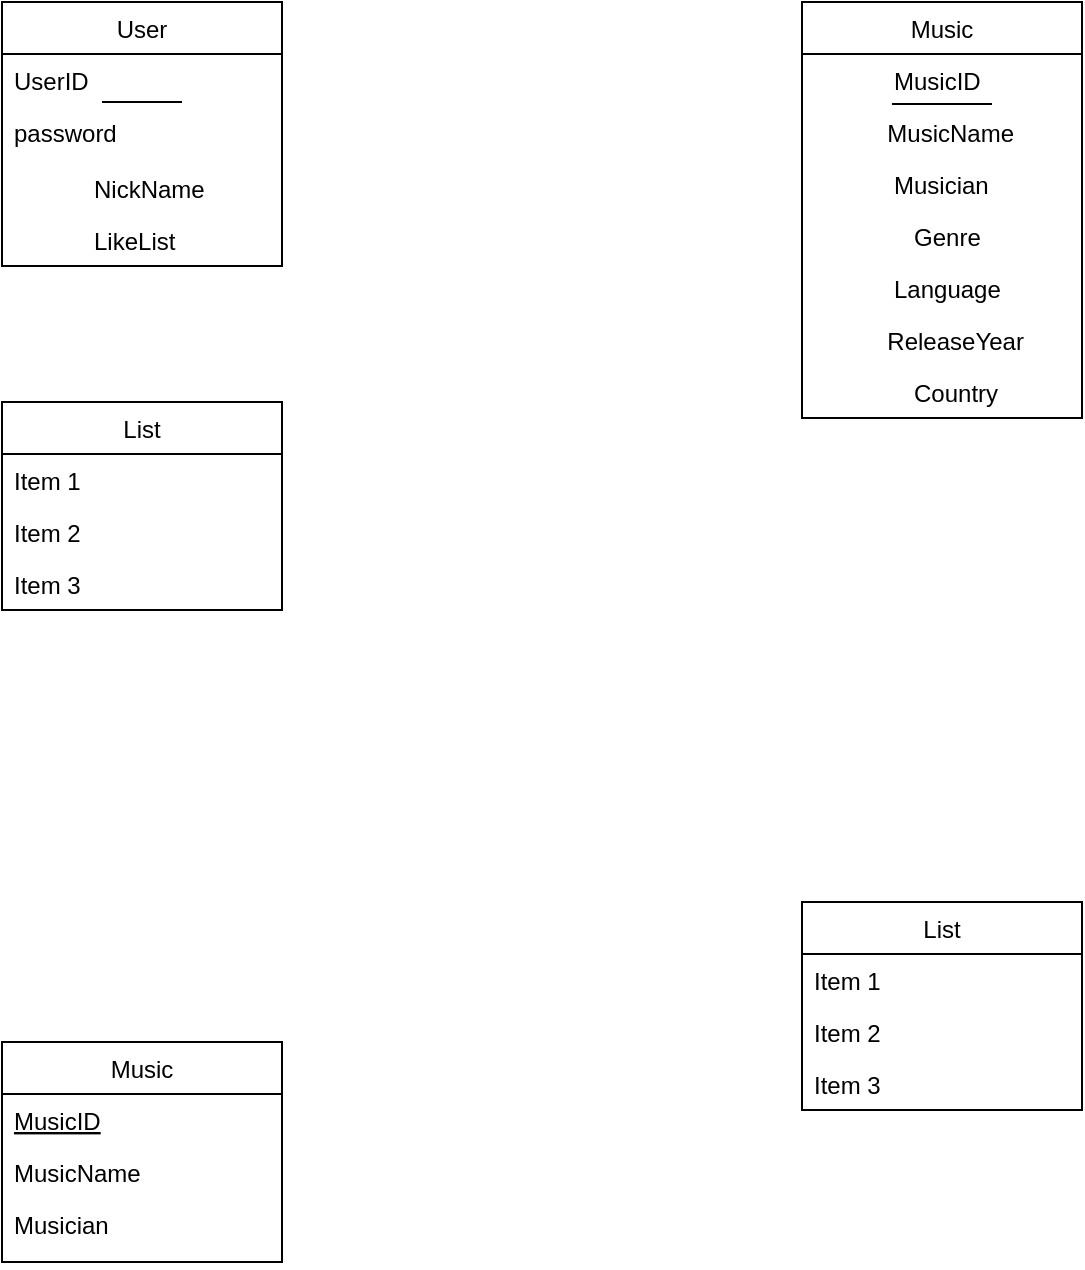 <mxfile version="15.2.9" type="github">
  <diagram id="eq7mqiS46OCzrNljJGgb" name="Page-1">
    <mxGraphModel dx="1662" dy="762" grid="1" gridSize="10" guides="1" tooltips="1" connect="1" arrows="1" fold="1" page="1" pageScale="1" pageWidth="850" pageHeight="1100" math="0" shadow="0">
      <root>
        <mxCell id="0" />
        <mxCell id="1" parent="0" />
        <mxCell id="SePkQEh6B19bKaeanHan-3" value="User" style="swimlane;fontStyle=0;childLayout=stackLayout;horizontal=1;startSize=26;horizontalStack=0;resizeParent=1;resizeParentMax=0;resizeLast=0;collapsible=1;marginBottom=0;" vertex="1" parent="1">
          <mxGeometry x="120" y="80" width="140" height="132" as="geometry" />
        </mxCell>
        <mxCell id="SePkQEh6B19bKaeanHan-4" value="UserID" style="text;strokeColor=none;fillColor=none;align=left;verticalAlign=top;spacingLeft=4;spacingRight=4;overflow=hidden;rotatable=0;points=[[0,0.5],[1,0.5]];portConstraint=eastwest;" vertex="1" parent="SePkQEh6B19bKaeanHan-3">
          <mxGeometry y="26" width="140" height="26" as="geometry" />
        </mxCell>
        <mxCell id="SePkQEh6B19bKaeanHan-27" value="" style="endArrow=none;html=1;" edge="1" parent="SePkQEh6B19bKaeanHan-3">
          <mxGeometry width="50" height="50" relative="1" as="geometry">
            <mxPoint x="50" y="50" as="sourcePoint" />
            <mxPoint x="90" y="50" as="targetPoint" />
            <Array as="points">
              <mxPoint x="70" y="50" />
            </Array>
          </mxGeometry>
        </mxCell>
        <mxCell id="SePkQEh6B19bKaeanHan-5" value="password" style="text;strokeColor=none;fillColor=none;align=left;verticalAlign=top;spacingLeft=4;spacingRight=4;overflow=hidden;rotatable=0;points=[[0,0.5],[1,0.5]];portConstraint=eastwest;" vertex="1" parent="SePkQEh6B19bKaeanHan-3">
          <mxGeometry y="52" width="140" height="28" as="geometry" />
        </mxCell>
        <mxCell id="SePkQEh6B19bKaeanHan-6" value="            NickName" style="text;strokeColor=none;fillColor=none;align=left;verticalAlign=top;spacingLeft=4;spacingRight=4;overflow=hidden;rotatable=0;points=[[0,0.5],[1,0.5]];portConstraint=eastwest;" vertex="1" parent="SePkQEh6B19bKaeanHan-3">
          <mxGeometry y="80" width="140" height="26" as="geometry" />
        </mxCell>
        <mxCell id="SePkQEh6B19bKaeanHan-23" value="            LikeList" style="text;strokeColor=none;fillColor=none;align=left;verticalAlign=top;spacingLeft=4;spacingRight=4;overflow=hidden;rotatable=0;points=[[0,0.5],[1,0.5]];portConstraint=eastwest;" vertex="1" parent="SePkQEh6B19bKaeanHan-3">
          <mxGeometry y="106" width="140" height="26" as="geometry" />
        </mxCell>
        <mxCell id="SePkQEh6B19bKaeanHan-7" value="Music" style="swimlane;fontStyle=0;childLayout=stackLayout;horizontal=1;startSize=26;horizontalStack=0;resizeParent=1;resizeParentMax=0;resizeLast=0;collapsible=1;marginBottom=0;" vertex="1" parent="1">
          <mxGeometry x="520" y="80" width="140" height="208" as="geometry" />
        </mxCell>
        <mxCell id="SePkQEh6B19bKaeanHan-8" value="            MusicID" style="text;strokeColor=none;fillColor=none;align=left;verticalAlign=top;spacingLeft=4;spacingRight=4;overflow=hidden;rotatable=0;points=[[0,0.5],[1,0.5]];portConstraint=eastwest;" vertex="1" parent="SePkQEh6B19bKaeanHan-7">
          <mxGeometry y="26" width="140" height="26" as="geometry" />
        </mxCell>
        <mxCell id="SePkQEh6B19bKaeanHan-32" value="" style="endArrow=none;html=1;" edge="1" parent="SePkQEh6B19bKaeanHan-7">
          <mxGeometry width="50" height="50" relative="1" as="geometry">
            <mxPoint x="45" y="51" as="sourcePoint" />
            <mxPoint x="95" y="51" as="targetPoint" />
          </mxGeometry>
        </mxCell>
        <mxCell id="SePkQEh6B19bKaeanHan-9" value="           MusicName" style="text;strokeColor=none;fillColor=none;align=left;verticalAlign=top;spacingLeft=4;spacingRight=4;overflow=hidden;rotatable=0;points=[[0,0.5],[1,0.5]];portConstraint=eastwest;" vertex="1" parent="SePkQEh6B19bKaeanHan-7">
          <mxGeometry y="52" width="140" height="26" as="geometry" />
        </mxCell>
        <mxCell id="SePkQEh6B19bKaeanHan-10" value="            Musician" style="text;strokeColor=none;fillColor=none;align=left;verticalAlign=top;spacingLeft=4;spacingRight=4;overflow=hidden;rotatable=0;points=[[0,0.5],[1,0.5]];portConstraint=eastwest;" vertex="1" parent="SePkQEh6B19bKaeanHan-7">
          <mxGeometry y="78" width="140" height="26" as="geometry" />
        </mxCell>
        <mxCell id="SePkQEh6B19bKaeanHan-28" value="               Genre   " style="text;strokeColor=none;fillColor=none;align=left;verticalAlign=top;spacingLeft=4;spacingRight=4;overflow=hidden;rotatable=0;points=[[0,0.5],[1,0.5]];portConstraint=eastwest;" vertex="1" parent="SePkQEh6B19bKaeanHan-7">
          <mxGeometry y="104" width="140" height="26" as="geometry" />
        </mxCell>
        <mxCell id="SePkQEh6B19bKaeanHan-29" value="            Language" style="text;strokeColor=none;fillColor=none;align=left;verticalAlign=top;spacingLeft=4;spacingRight=4;overflow=hidden;rotatable=0;points=[[0,0.5],[1,0.5]];portConstraint=eastwest;" vertex="1" parent="SePkQEh6B19bKaeanHan-7">
          <mxGeometry y="130" width="140" height="26" as="geometry" />
        </mxCell>
        <mxCell id="SePkQEh6B19bKaeanHan-30" value="           ReleaseYear" style="text;strokeColor=none;fillColor=none;align=left;verticalAlign=top;spacingLeft=4;spacingRight=4;overflow=hidden;rotatable=0;points=[[0,0.5],[1,0.5]];portConstraint=eastwest;" vertex="1" parent="SePkQEh6B19bKaeanHan-7">
          <mxGeometry y="156" width="140" height="26" as="geometry" />
        </mxCell>
        <mxCell id="SePkQEh6B19bKaeanHan-31" value="               Country" style="text;strokeColor=none;fillColor=none;align=left;verticalAlign=top;spacingLeft=4;spacingRight=4;overflow=hidden;rotatable=0;points=[[0,0.5],[1,0.5]];portConstraint=eastwest;" vertex="1" parent="SePkQEh6B19bKaeanHan-7">
          <mxGeometry y="182" width="140" height="26" as="geometry" />
        </mxCell>
        <mxCell id="SePkQEh6B19bKaeanHan-11" value="List" style="swimlane;fontStyle=0;childLayout=stackLayout;horizontal=1;startSize=26;horizontalStack=0;resizeParent=1;resizeParentMax=0;resizeLast=0;collapsible=1;marginBottom=0;" vertex="1" parent="1">
          <mxGeometry x="120" y="280" width="140" height="104" as="geometry" />
        </mxCell>
        <mxCell id="SePkQEh6B19bKaeanHan-12" value="Item 1" style="text;strokeColor=none;fillColor=none;align=left;verticalAlign=top;spacingLeft=4;spacingRight=4;overflow=hidden;rotatable=0;points=[[0,0.5],[1,0.5]];portConstraint=eastwest;" vertex="1" parent="SePkQEh6B19bKaeanHan-11">
          <mxGeometry y="26" width="140" height="26" as="geometry" />
        </mxCell>
        <mxCell id="SePkQEh6B19bKaeanHan-13" value="Item 2" style="text;strokeColor=none;fillColor=none;align=left;verticalAlign=top;spacingLeft=4;spacingRight=4;overflow=hidden;rotatable=0;points=[[0,0.5],[1,0.5]];portConstraint=eastwest;" vertex="1" parent="SePkQEh6B19bKaeanHan-11">
          <mxGeometry y="52" width="140" height="26" as="geometry" />
        </mxCell>
        <mxCell id="SePkQEh6B19bKaeanHan-14" value="Item 3" style="text;strokeColor=none;fillColor=none;align=left;verticalAlign=top;spacingLeft=4;spacingRight=4;overflow=hidden;rotatable=0;points=[[0,0.5],[1,0.5]];portConstraint=eastwest;" vertex="1" parent="SePkQEh6B19bKaeanHan-11">
          <mxGeometry y="78" width="140" height="26" as="geometry" />
        </mxCell>
        <mxCell id="SePkQEh6B19bKaeanHan-15" value="List" style="swimlane;fontStyle=0;childLayout=stackLayout;horizontal=1;startSize=26;horizontalStack=0;resizeParent=1;resizeParentMax=0;resizeLast=0;collapsible=1;marginBottom=0;" vertex="1" parent="1">
          <mxGeometry x="520" y="530" width="140" height="104" as="geometry" />
        </mxCell>
        <mxCell id="SePkQEh6B19bKaeanHan-16" value="Item 1" style="text;strokeColor=none;fillColor=none;align=left;verticalAlign=top;spacingLeft=4;spacingRight=4;overflow=hidden;rotatable=0;points=[[0,0.5],[1,0.5]];portConstraint=eastwest;" vertex="1" parent="SePkQEh6B19bKaeanHan-15">
          <mxGeometry y="26" width="140" height="26" as="geometry" />
        </mxCell>
        <mxCell id="SePkQEh6B19bKaeanHan-17" value="Item 2" style="text;strokeColor=none;fillColor=none;align=left;verticalAlign=top;spacingLeft=4;spacingRight=4;overflow=hidden;rotatable=0;points=[[0,0.5],[1,0.5]];portConstraint=eastwest;" vertex="1" parent="SePkQEh6B19bKaeanHan-15">
          <mxGeometry y="52" width="140" height="26" as="geometry" />
        </mxCell>
        <mxCell id="SePkQEh6B19bKaeanHan-18" value="Item 3" style="text;strokeColor=none;fillColor=none;align=left;verticalAlign=top;spacingLeft=4;spacingRight=4;overflow=hidden;rotatable=0;points=[[0,0.5],[1,0.5]];portConstraint=eastwest;" vertex="1" parent="SePkQEh6B19bKaeanHan-15">
          <mxGeometry y="78" width="140" height="26" as="geometry" />
        </mxCell>
        <mxCell id="SePkQEh6B19bKaeanHan-19" value="Music" style="swimlane;fontStyle=0;childLayout=stackLayout;horizontal=1;startSize=26;horizontalStack=0;resizeParent=1;resizeParentMax=0;resizeLast=0;collapsible=1;marginBottom=0;" vertex="1" parent="1">
          <mxGeometry x="120" y="600" width="140" height="110" as="geometry" />
        </mxCell>
        <mxCell id="SePkQEh6B19bKaeanHan-20" value="MusicID" style="text;strokeColor=none;fillColor=none;align=left;verticalAlign=top;spacingLeft=4;spacingRight=4;overflow=hidden;rotatable=0;points=[[0,0.5],[1,0.5]];portConstraint=eastwest;fontStyle=4" vertex="1" parent="SePkQEh6B19bKaeanHan-19">
          <mxGeometry y="26" width="140" height="26" as="geometry" />
        </mxCell>
        <mxCell id="SePkQEh6B19bKaeanHan-21" value="MusicName" style="text;strokeColor=none;fillColor=none;align=left;verticalAlign=top;spacingLeft=4;spacingRight=4;overflow=hidden;rotatable=0;points=[[0,0.5],[1,0.5]];portConstraint=eastwest;" vertex="1" parent="SePkQEh6B19bKaeanHan-19">
          <mxGeometry y="52" width="140" height="26" as="geometry" />
        </mxCell>
        <mxCell id="SePkQEh6B19bKaeanHan-22" value="Musician" style="text;strokeColor=none;fillColor=none;align=left;verticalAlign=top;spacingLeft=4;spacingRight=4;overflow=hidden;rotatable=0;points=[[0,0.5],[1,0.5]];portConstraint=eastwest;" vertex="1" parent="SePkQEh6B19bKaeanHan-19">
          <mxGeometry y="78" width="140" height="32" as="geometry" />
        </mxCell>
      </root>
    </mxGraphModel>
  </diagram>
</mxfile>
